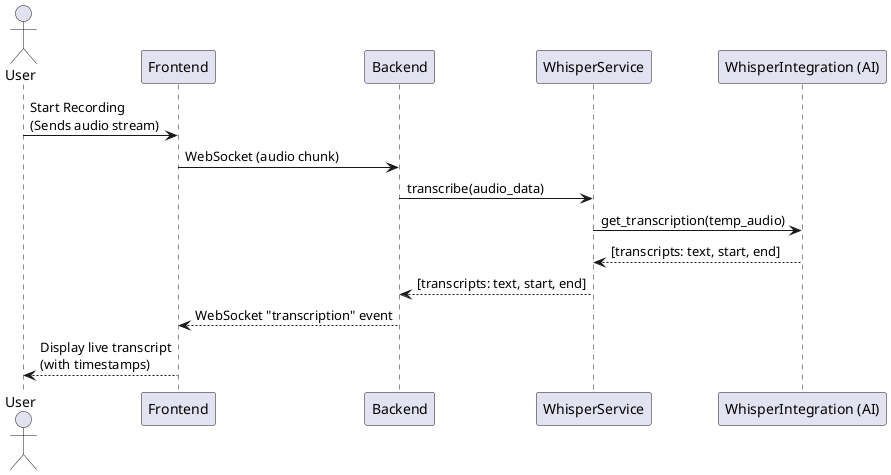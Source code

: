 @startuml Sequence Diagram
actor User

User -> Frontend : Start Recording\n(Sends audio stream)
Frontend -> Backend : WebSocket (audio chunk)
Backend -> WhisperService : transcribe(audio_data)
WhisperService -> "WhisperIntegration (AI)" : get_transcription(temp_audio)
"WhisperIntegration (AI)" --> WhisperService : [transcripts: text, start, end]
WhisperService --> Backend : [transcripts: text, start, end]
Backend --> Frontend : WebSocket "transcription" event
Frontend --> User : Display live transcript\n(with timestamps)

@enduml
